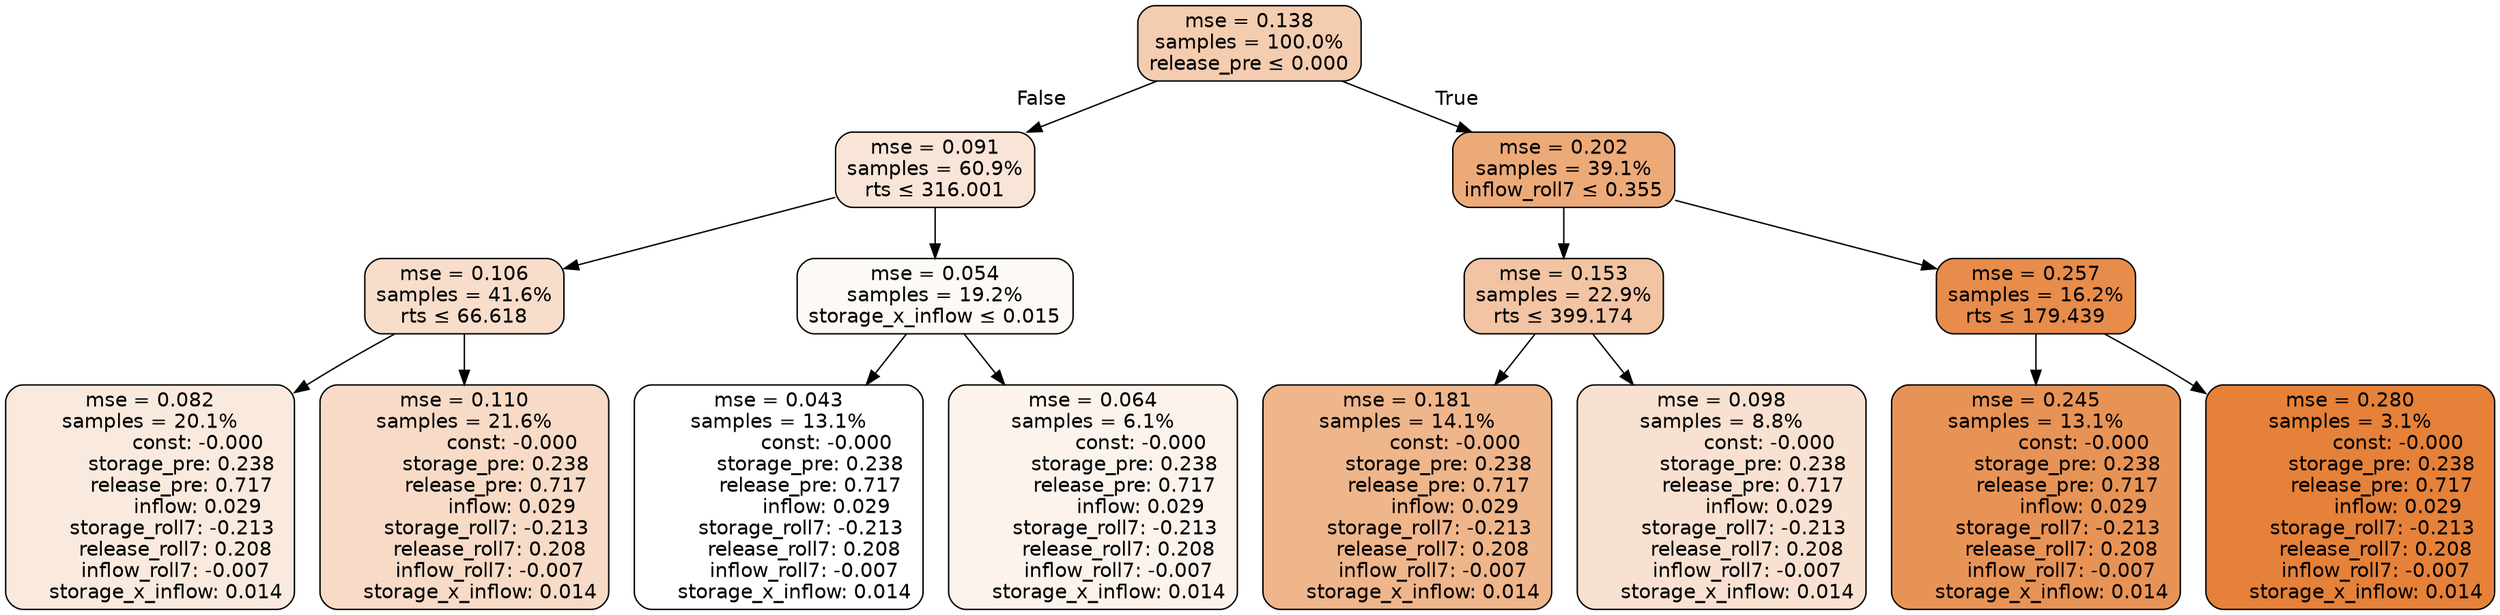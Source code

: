 digraph tree {
node [shape=rectangle, style="filled, rounded", color="black", fontname=helvetica] ;
edge [fontname=helvetica] ;
	"0" [label="mse = 0.138
samples = 100.0%
release_pre &le; 0.000", fillcolor="#f4ccb0"]
	"1" [label="mse = 0.091
samples = 60.9%
rts &le; 316.001", fillcolor="#f9e5d7"]
	"2" [label="mse = 0.106
samples = 41.6%
rts &le; 66.618", fillcolor="#f8ddca"]
	"3" [label="mse = 0.082
samples = 20.1%
               const: -0.000
          storage_pre: 0.238
          release_pre: 0.717
               inflow: 0.029
       storage_roll7: -0.213
        release_roll7: 0.208
        inflow_roll7: -0.007
     storage_x_inflow: 0.014", fillcolor="#faeade"]
	"4" [label="mse = 0.110
samples = 21.6%
               const: -0.000
          storage_pre: 0.238
          release_pre: 0.717
               inflow: 0.029
       storage_roll7: -0.213
        release_roll7: 0.208
        inflow_roll7: -0.007
     storage_x_inflow: 0.014", fillcolor="#f7dbc7"]
	"5" [label="mse = 0.054
samples = 19.2%
storage_x_inflow &le; 0.015", fillcolor="#fdf9f5"]
	"6" [label="mse = 0.043
samples = 13.1%
               const: -0.000
          storage_pre: 0.238
          release_pre: 0.717
               inflow: 0.029
       storage_roll7: -0.213
        release_roll7: 0.208
        inflow_roll7: -0.007
     storage_x_inflow: 0.014", fillcolor="#ffffff"]
	"7" [label="mse = 0.064
samples = 6.1%
               const: -0.000
          storage_pre: 0.238
          release_pre: 0.717
               inflow: 0.029
       storage_roll7: -0.213
        release_roll7: 0.208
        inflow_roll7: -0.007
     storage_x_inflow: 0.014", fillcolor="#fcf3ed"]
	"8" [label="mse = 0.202
samples = 39.1%
inflow_roll7 &le; 0.355", fillcolor="#edaa79"]
	"9" [label="mse = 0.153
samples = 22.9%
rts &le; 399.174", fillcolor="#f2c4a3"]
	"10" [label="mse = 0.181
samples = 14.1%
               const: -0.000
          storage_pre: 0.238
          release_pre: 0.717
               inflow: 0.029
       storage_roll7: -0.213
        release_roll7: 0.208
        inflow_roll7: -0.007
     storage_x_inflow: 0.014", fillcolor="#efb58b"]
	"11" [label="mse = 0.098
samples = 8.8%
               const: -0.000
          storage_pre: 0.238
          release_pre: 0.717
               inflow: 0.029
       storage_roll7: -0.213
        release_roll7: 0.208
        inflow_roll7: -0.007
     storage_x_inflow: 0.014", fillcolor="#f8e1d1"]
	"12" [label="mse = 0.257
samples = 16.2%
rts &le; 179.439", fillcolor="#e78c4b"]
	"13" [label="mse = 0.245
samples = 13.1%
               const: -0.000
          storage_pre: 0.238
          release_pre: 0.717
               inflow: 0.029
       storage_roll7: -0.213
        release_roll7: 0.208
        inflow_roll7: -0.007
     storage_x_inflow: 0.014", fillcolor="#e89356"]
	"14" [label="mse = 0.280
samples = 3.1%
               const: -0.000
          storage_pre: 0.238
          release_pre: 0.717
               inflow: 0.029
       storage_roll7: -0.213
        release_roll7: 0.208
        inflow_roll7: -0.007
     storage_x_inflow: 0.014", fillcolor="#e58139"]

	"0" -> "1" [labeldistance=2.5, labelangle=45, headlabel="False"]
	"1" -> "2"
	"2" -> "3"
	"2" -> "4"
	"1" -> "5"
	"5" -> "6"
	"5" -> "7"
	"0" -> "8" [labeldistance=2.5, labelangle=-45, headlabel="True"]
	"8" -> "9"
	"9" -> "10"
	"9" -> "11"
	"8" -> "12"
	"12" -> "13"
	"12" -> "14"
}